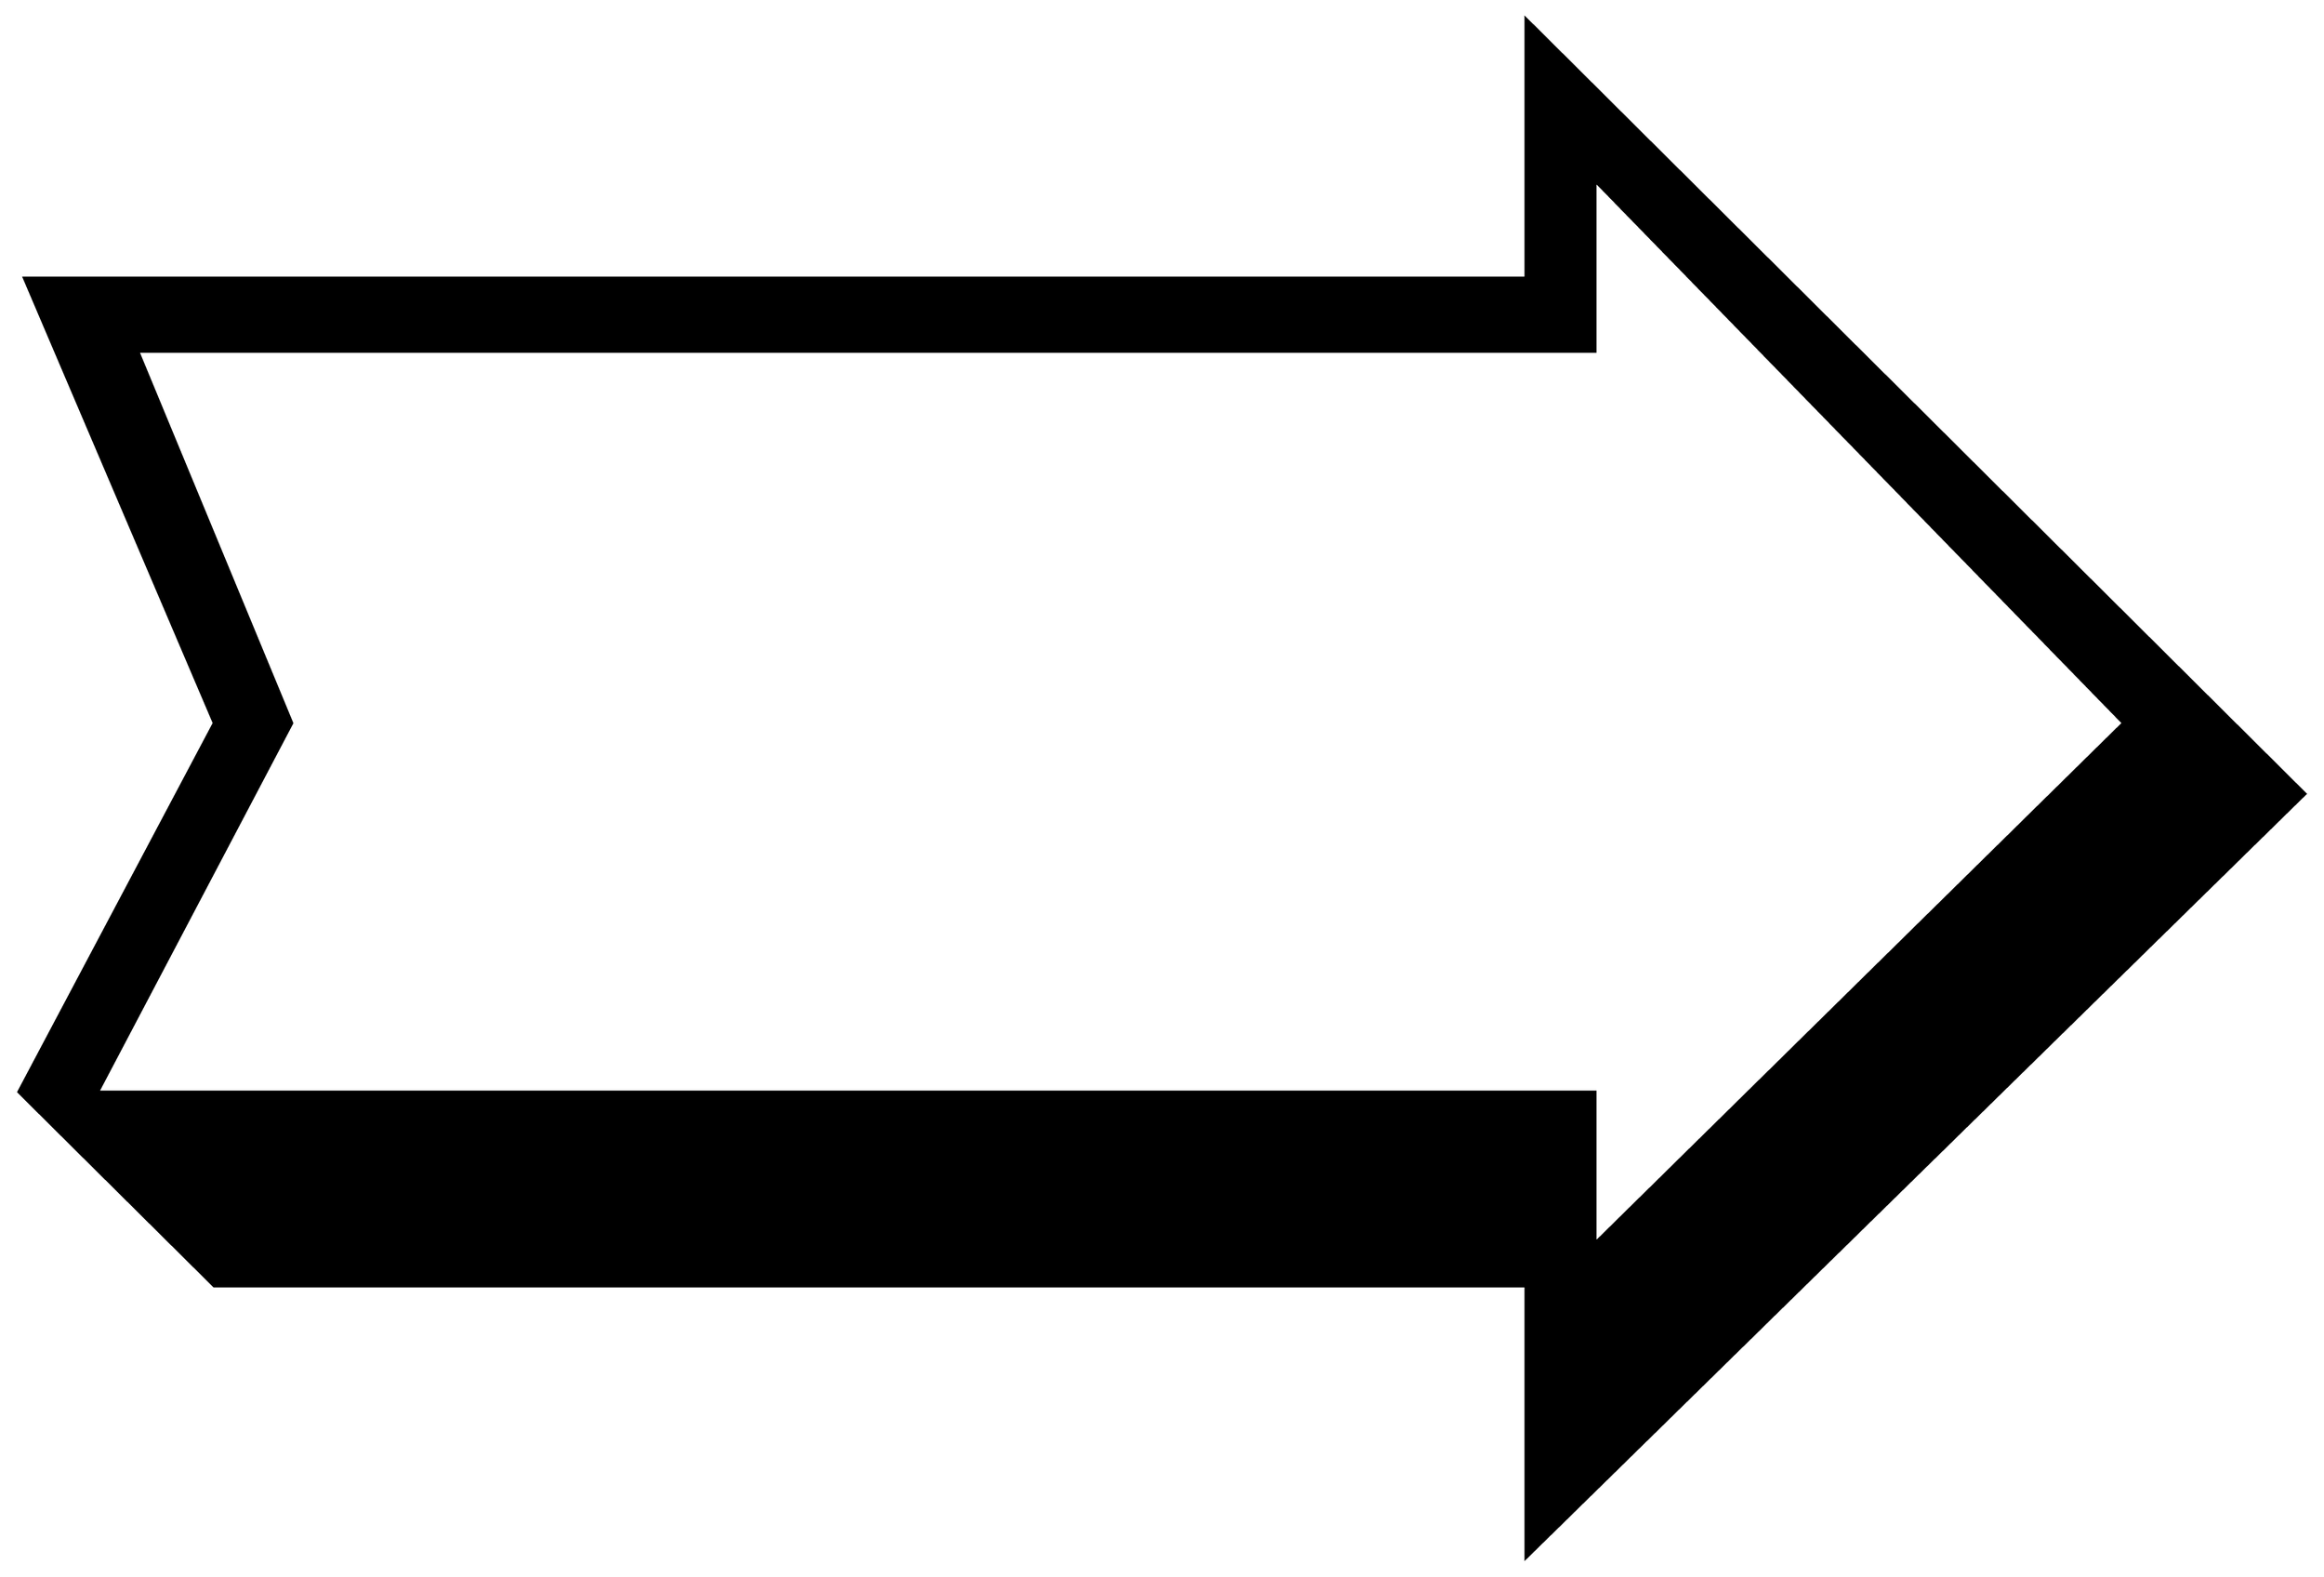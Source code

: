 


\begin{tikzpicture}[y=0.80pt, x=0.80pt, yscale=-1.0, xscale=1.0, inner sep=0pt, outer sep=0pt]
\begin{scope}[shift={(100.0,1837.0)},nonzero rule]
  \path[draw=.,fill=.,line width=1.600pt] (1749.0,-709.0) --
    (1187.0,-158.0) -- (1187.0,-354.0) -- (241.0,-354.0) --
    (100.0,-494.0) -- (241.0,-760.0) -- (104.0,-1081.0) --
    (1187.0,-1081.0) -- (1187.0,-1268.0) -- (1749.0,-709.0) --
    cycle(1618.0,-760.0) -- (1237.0,-1151.0) -- (1237.0,-1028.0)
    -- (186.0,-1028.0) -- (297.0,-760.0) -- (157.0,-494.0) --
    (1237.0,-494.0) -- (1237.0,-385.0) -- (1618.0,-760.0) --
    cycle;
\end{scope}

\end{tikzpicture}

